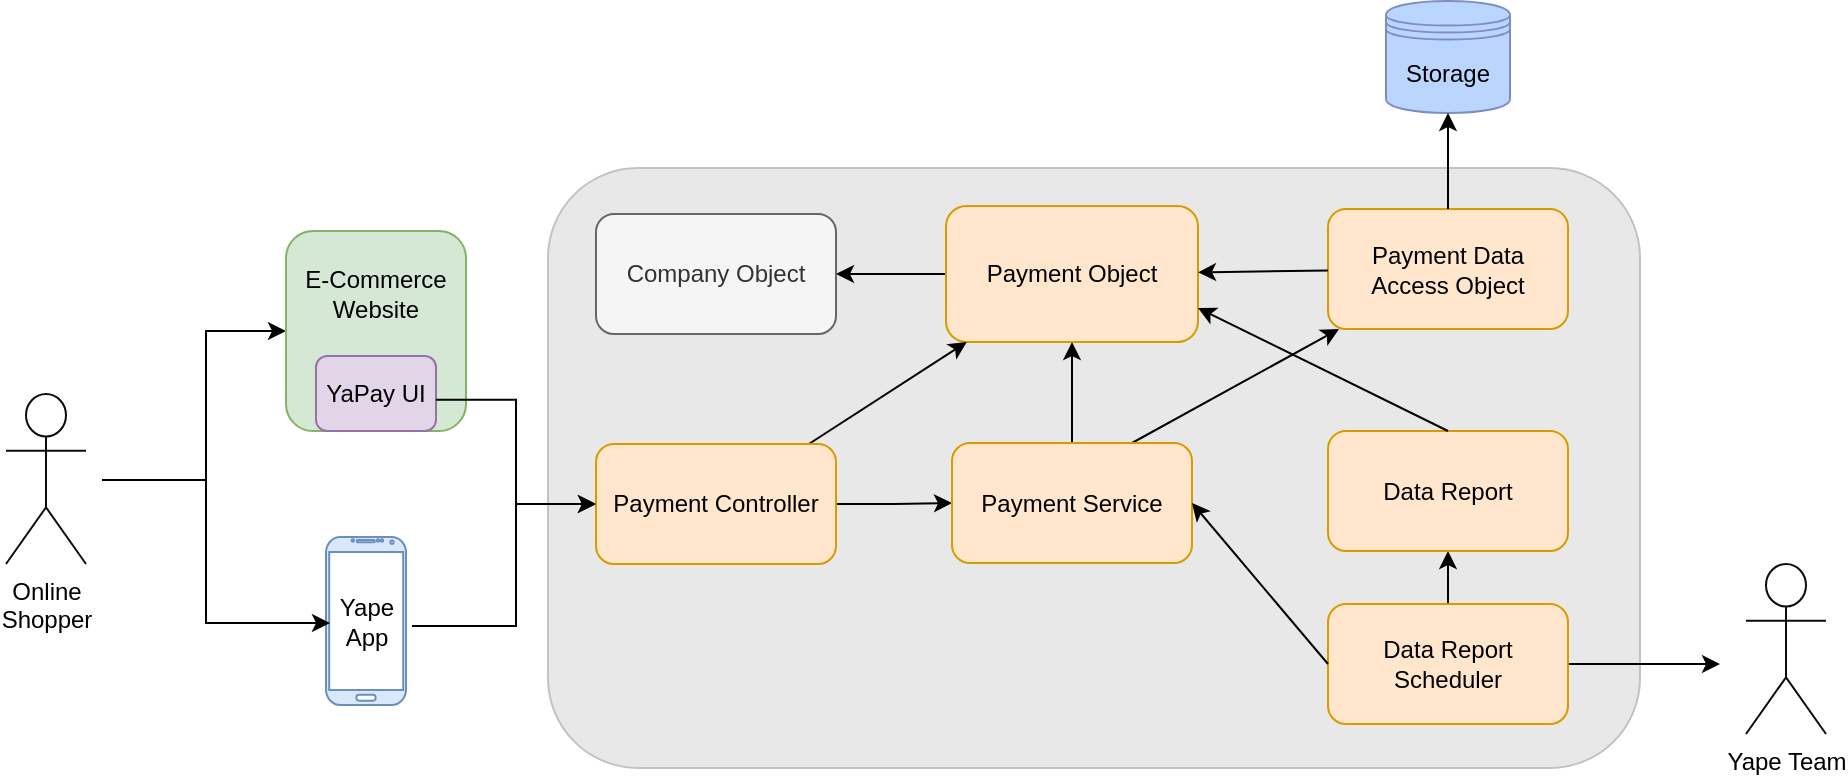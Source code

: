<mxfile version="10.8.8" type="google"><diagram id="ZppW810JwVDBbK-lf-8Z" name="Page-1"><mxGraphModel dx="1158" dy="1416" grid="0" gridSize="10" guides="1" tooltips="1" connect="1" arrows="1" fold="1" page="0" pageScale="1" pageWidth="850" pageHeight="1100" background="none" math="0" shadow="0"><root><mxCell id="0"/><mxCell id="1" parent="0"/><mxCell id="N9hlvei8zSY0XMKf6dVd-14" value="" style="rounded=1;whiteSpace=wrap;html=1;align=center;fillColor=#E8E8E8;strokeColor=#C2C2C2;movable=0;resizable=0;rotatable=0;deletable=0;editable=0;connectable=0;" parent="1" vertex="1"><mxGeometry x="352" y="-426" width="546" height="300" as="geometry"/></mxCell><mxCell id="QglSpWpQ6RqMKxgRxg98-41" style="edgeStyle=orthogonalEdgeStyle;rounded=0;orthogonalLoop=1;jettySize=auto;html=1;exitX=1;exitY=0.5;exitDx=0;exitDy=0;entryX=0;entryY=0.5;entryDx=0;entryDy=0;" parent="1" target="QglSpWpQ6RqMKxgRxg98-2" edge="1"><mxGeometry relative="1" as="geometry"><Array as="points"><mxPoint x="181" y="-270"/><mxPoint x="181" y="-344"/></Array><mxPoint x="129" y="-270" as="sourcePoint"/></mxGeometry></mxCell><mxCell id="QglSpWpQ6RqMKxgRxg98-20" value="" style="group" parent="1" vertex="1" connectable="0"><mxGeometry x="221" y="-394.5" width="90" height="100" as="geometry"/></mxCell><mxCell id="QglSpWpQ6RqMKxgRxg98-17" value="" style="group" parent="QglSpWpQ6RqMKxgRxg98-20" vertex="1" connectable="0"><mxGeometry width="90" height="100" as="geometry"/></mxCell><mxCell id="QglSpWpQ6RqMKxgRxg98-2" value="" style="rounded=1;whiteSpace=wrap;html=1;fillColor=#d5e8d4;strokeColor=#82b366;" parent="QglSpWpQ6RqMKxgRxg98-17" vertex="1"><mxGeometry width="90" height="100" as="geometry"/></mxCell><mxCell id="QglSpWpQ6RqMKxgRxg98-15" value="E-Commerce Website" style="text;html=1;strokeColor=none;fillColor=none;align=center;verticalAlign=middle;whiteSpace=wrap;rounded=0;" parent="QglSpWpQ6RqMKxgRxg98-17" vertex="1"><mxGeometry y="25.625" width="90" height="12.5" as="geometry"/></mxCell><mxCell id="QglSpWpQ6RqMKxgRxg98-18" value="" style="group" parent="QglSpWpQ6RqMKxgRxg98-20" vertex="1" connectable="0"><mxGeometry x="15.0" y="62.5" width="60.0" height="37.5" as="geometry"/></mxCell><mxCell id="QglSpWpQ6RqMKxgRxg98-4" value="" style="rounded=1;whiteSpace=wrap;html=1;fillColor=#e1d5e7;strokeColor=#9673a6;" parent="QglSpWpQ6RqMKxgRxg98-18" vertex="1"><mxGeometry width="60.0" height="37.5" as="geometry"/></mxCell><mxCell id="QglSpWpQ6RqMKxgRxg98-16" value="YaPay UI" style="text;html=1;strokeColor=none;fillColor=none;align=center;verticalAlign=middle;whiteSpace=wrap;rounded=0;" parent="QglSpWpQ6RqMKxgRxg98-18" vertex="1"><mxGeometry y="12.5" width="60.0" height="12.5" as="geometry"/></mxCell><mxCell id="QglSpWpQ6RqMKxgRxg98-30" value="Payment Data&#10;Access Object" style="group" parent="1" vertex="1" connectable="0"><mxGeometry x="742" y="-405.5" width="120" height="61" as="geometry"/></mxCell><mxCell id="QglSpWpQ6RqMKxgRxg98-31" value="Payment Data&lt;br&gt;Access Object&lt;br&gt;" style="rounded=1;whiteSpace=wrap;html=1;fillColor=#ffe6cc;strokeColor=#d79b00;" parent="QglSpWpQ6RqMKxgRxg98-30" vertex="1"><mxGeometry width="120" height="60" as="geometry"/></mxCell><mxCell id="nYbv1Ditz1Y0z4ijmlu_-14" value="" style="group" parent="1" vertex="1" connectable="0"><mxGeometry x="241" y="-241.5" width="55" height="84" as="geometry"/></mxCell><mxCell id="QglSpWpQ6RqMKxgRxg98-26" value="" style="group" parent="nYbv1Ditz1Y0z4ijmlu_-14" vertex="1" connectable="0"><mxGeometry width="55" height="84" as="geometry"/></mxCell><mxCell id="nYbv1Ditz1Y0z4ijmlu_-28" value="" style="group" parent="QglSpWpQ6RqMKxgRxg98-26" vertex="1" connectable="0"><mxGeometry width="40" height="84" as="geometry"/></mxCell><mxCell id="QglSpWpQ6RqMKxgRxg98-3" value="" style="verticalLabelPosition=bottom;verticalAlign=top;html=1;shadow=0;dashed=0;strokeWidth=1;shape=mxgraph.android.phone2;fillColor=#dae8fc;strokeColor=#6c8ebf;" parent="nYbv1Ditz1Y0z4ijmlu_-28" vertex="1"><mxGeometry width="40" height="84" as="geometry"/></mxCell><mxCell id="QglSpWpQ6RqMKxgRxg98-25" value="Yape&lt;br&gt;App&lt;br&gt;" style="text;html=1;strokeColor=none;fillColor=none;align=center;verticalAlign=middle;whiteSpace=wrap;rounded=0;" parent="nYbv1Ditz1Y0z4ijmlu_-28" vertex="1"><mxGeometry x="5.007" y="36" width="30.986" height="12" as="geometry"/></mxCell><mxCell id="nYbv1Ditz1Y0z4ijmlu_-22" value="" style="group" parent="1" vertex="1" connectable="0"><mxGeometry x="781" y="-503.5" width="52" height="50" as="geometry"/></mxCell><mxCell id="nYbv1Ditz1Y0z4ijmlu_-8" value="" style="group" parent="nYbv1Ditz1Y0z4ijmlu_-22" vertex="1" connectable="0"><mxGeometry width="52" height="50" as="geometry"/></mxCell><mxCell id="nYbv1Ditz1Y0z4ijmlu_-6" value="Storage" style="shape=datastore;whiteSpace=wrap;html=1;fillColor=#BAD6FF;strokeColor=#808DC2;" parent="nYbv1Ditz1Y0z4ijmlu_-8" vertex="1"><mxGeometry x="-10" y="-6" width="62" height="56" as="geometry"/></mxCell><mxCell id="nYbv1Ditz1Y0z4ijmlu_-24" style="edgeStyle=orthogonalEdgeStyle;rounded=0;orthogonalLoop=1;jettySize=auto;html=1;exitX=0.5;exitY=0;exitDx=0;exitDy=0;entryX=0.5;entryY=1;entryDx=0;entryDy=0;" parent="1" source="QglSpWpQ6RqMKxgRxg98-31" target="nYbv1Ditz1Y0z4ijmlu_-6" edge="1"><mxGeometry relative="1" as="geometry"><mxPoint x="643" y="-402.5" as="sourcePoint"/></mxGeometry></mxCell><mxCell id="nYbv1Ditz1Y0z4ijmlu_-26" value="" style="endArrow=classic;html=1;exitX=0.5;exitY=0;exitDx=0;exitDy=0;entryX=0.5;entryY=1;entryDx=0;entryDy=0;" parent="1" source="QglSpWpQ6RqMKxgRxg98-49" target="QglSpWpQ6RqMKxgRxg98-34" edge="1"><mxGeometry width="50" height="50" relative="1" as="geometry"><mxPoint x="483" y="-389.5" as="sourcePoint"/><mxPoint x="548" y="-459.5" as="targetPoint"/></mxGeometry></mxCell><mxCell id="nYbv1Ditz1Y0z4ijmlu_-27" value="" style="endArrow=classic;html=1;exitX=0.75;exitY=0;exitDx=0;exitDy=0;" parent="1" source="QglSpWpQ6RqMKxgRxg98-49" target="QglSpWpQ6RqMKxgRxg98-31" edge="1"><mxGeometry width="50" height="50" relative="1" as="geometry"><mxPoint x="472.5" y="33.5" as="sourcePoint"/><mxPoint x="650" y="-342.5" as="targetPoint"/></mxGeometry></mxCell><mxCell id="nYbv1Ditz1Y0z4ijmlu_-29" style="edgeStyle=orthogonalEdgeStyle;rounded=0;orthogonalLoop=1;jettySize=auto;html=1;exitX=1;exitY=0.5;exitDx=0;exitDy=0;entryX=0.05;entryY=0.512;entryDx=0;entryDy=0;entryPerimeter=0;" parent="1" target="QglSpWpQ6RqMKxgRxg98-3" edge="1"><mxGeometry relative="1" as="geometry"><Array as="points"><mxPoint x="181" y="-270"/><mxPoint x="181" y="-198"/></Array><mxPoint x="129" y="-270" as="sourcePoint"/></mxGeometry></mxCell><mxCell id="nYbv1Ditz1Y0z4ijmlu_-36" value="Yape Team" style="shape=umlActor;html=1;verticalLabelPosition=bottom;verticalAlign=top;align=center;strokeColor=#0D0D0D;fillColor=none;" parent="1" vertex="1"><mxGeometry x="951" y="-228" width="40" height="85" as="geometry"/></mxCell><mxCell id="-RpuNZgn_riJb0brTDt3-22" style="edgeStyle=orthogonalEdgeStyle;rounded=0;orthogonalLoop=1;jettySize=auto;html=1;exitX=1;exitY=0.75;exitDx=0;exitDy=0;entryX=0;entryY=0.5;entryDx=0;entryDy=0;" parent="1" source="QglSpWpQ6RqMKxgRxg98-16" target="N9hlvei8zSY0XMKf6dVd-2" edge="1"><mxGeometry relative="1" as="geometry"><mxPoint x="371" y="-258.5" as="targetPoint"/></mxGeometry></mxCell><mxCell id="o8__2XCRHTI0EfX84CGj-8" style="edgeStyle=orthogonalEdgeStyle;rounded=0;orthogonalLoop=1;jettySize=auto;html=1;exitX=0;exitY=0.5;exitDx=0;exitDy=0;entryX=1;entryY=0.5;entryDx=0;entryDy=0;" edge="1" parent="1" source="QglSpWpQ6RqMKxgRxg98-34" target="N9hlvei8zSY0XMKf6dVd-8"><mxGeometry relative="1" as="geometry"/></mxCell><mxCell id="QglSpWpQ6RqMKxgRxg98-34" value="Payment Object" style="rounded=1;whiteSpace=wrap;html=1;fillColor=#ffe6cc;strokeColor=#d79b00;" parent="1" vertex="1"><mxGeometry x="551" y="-407" width="126" height="68" as="geometry"/></mxCell><mxCell id="N9hlvei8zSY0XMKf6dVd-4" style="edgeStyle=orthogonalEdgeStyle;rounded=0;orthogonalLoop=1;jettySize=auto;html=1;exitX=1;exitY=0.5;exitDx=0;exitDy=0;entryX=0;entryY=0.5;entryDx=0;entryDy=0;" parent="1" source="N9hlvei8zSY0XMKf6dVd-2" target="QglSpWpQ6RqMKxgRxg98-49" edge="1"><mxGeometry relative="1" as="geometry"/></mxCell><mxCell id="N9hlvei8zSY0XMKf6dVd-10" style="rounded=0;orthogonalLoop=1;jettySize=auto;html=1;" parent="1" source="N9hlvei8zSY0XMKf6dVd-2" target="QglSpWpQ6RqMKxgRxg98-34" edge="1"><mxGeometry relative="1" as="geometry"/></mxCell><mxCell id="N9hlvei8zSY0XMKf6dVd-2" value="&lt;span&gt;Payment Controller&lt;/span&gt;" style="rounded=1;whiteSpace=wrap;html=1;fillColor=#ffe6cc;strokeColor=#d79b00;" parent="1" vertex="1"><mxGeometry x="376" y="-288" width="120" height="60" as="geometry"/></mxCell><mxCell id="N9hlvei8zSY0XMKf6dVd-3" style="edgeStyle=orthogonalEdgeStyle;rounded=0;orthogonalLoop=1;jettySize=auto;html=1;entryX=0;entryY=0.5;entryDx=0;entryDy=0;" parent="1" target="N9hlvei8zSY0XMKf6dVd-2" edge="1"><mxGeometry relative="1" as="geometry"><mxPoint x="284" y="-197" as="sourcePoint"/><Array as="points"><mxPoint x="284" y="-197"/><mxPoint x="336" y="-197"/><mxPoint x="336" y="-258"/></Array></mxGeometry></mxCell><mxCell id="N9hlvei8zSY0XMKf6dVd-6" style="edgeStyle=orthogonalEdgeStyle;rounded=0;orthogonalLoop=1;jettySize=auto;html=1;exitX=1;exitY=0.5;exitDx=0;exitDy=0;" parent="1" source="o8__2XCRHTI0EfX84CGj-1" edge="1"><mxGeometry relative="1" as="geometry"><mxPoint x="938" y="-178" as="targetPoint"/><mxPoint x="872" y="-258" as="sourcePoint"/></mxGeometry></mxCell><mxCell id="N9hlvei8zSY0XMKf6dVd-8" value="&lt;span&gt;Company Object&lt;/span&gt;" style="rounded=1;whiteSpace=wrap;html=1;fillColor=#f5f5f5;strokeColor=#666666;fontColor=#333333;" parent="1" vertex="1"><mxGeometry x="376" y="-403" width="120" height="60" as="geometry"/></mxCell><mxCell id="QglSpWpQ6RqMKxgRxg98-49" value="&lt;span&gt;Payment Service&lt;/span&gt;" style="rounded=1;whiteSpace=wrap;html=1;fillColor=#ffe6cc;strokeColor=#d79b00;" parent="1" vertex="1"><mxGeometry x="554" y="-288.5" width="120" height="60" as="geometry"/></mxCell><mxCell id="N9hlvei8zSY0XMKf6dVd-11" style="edgeStyle=none;rounded=0;orthogonalLoop=1;jettySize=auto;html=1;" parent="1" source="QglSpWpQ6RqMKxgRxg98-31" target="QglSpWpQ6RqMKxgRxg98-34" edge="1"><mxGeometry relative="1" as="geometry"/></mxCell><mxCell id="N9hlvei8zSY0XMKf6dVd-15" value="Online&lt;br&gt;Shopper&lt;br&gt;" style="shape=umlActor;html=1;verticalLabelPosition=bottom;verticalAlign=top;align=center;strokeColor=#0D0D0D;fillColor=none;" parent="1" vertex="1"><mxGeometry x="81" y="-313" width="40" height="85" as="geometry"/></mxCell><mxCell id="o8__2XCRHTI0EfX84CGj-10" style="edgeStyle=orthogonalEdgeStyle;rounded=0;orthogonalLoop=1;jettySize=auto;html=1;exitX=0.5;exitY=0;exitDx=0;exitDy=0;entryX=0.5;entryY=1;entryDx=0;entryDy=0;" edge="1" parent="1" source="o8__2XCRHTI0EfX84CGj-1" target="o8__2XCRHTI0EfX84CGj-5"><mxGeometry relative="1" as="geometry"/></mxCell><mxCell id="o8__2XCRHTI0EfX84CGj-1" value="&lt;span&gt;Data Report Scheduler&lt;/span&gt;" style="rounded=1;whiteSpace=wrap;html=1;fillColor=#ffe6cc;strokeColor=#d79b00;" vertex="1" parent="1"><mxGeometry x="742" y="-208" width="120" height="60" as="geometry"/></mxCell><mxCell id="o8__2XCRHTI0EfX84CGj-5" value="&lt;span&gt;Data Report&lt;/span&gt;" style="rounded=1;whiteSpace=wrap;html=1;fillColor=#ffe6cc;strokeColor=#d79b00;" vertex="1" parent="1"><mxGeometry x="742" y="-294.5" width="120" height="60" as="geometry"/></mxCell><mxCell id="o8__2XCRHTI0EfX84CGj-9" value="" style="endArrow=classic;html=1;exitX=0;exitY=0.5;exitDx=0;exitDy=0;entryX=1;entryY=0.5;entryDx=0;entryDy=0;" edge="1" parent="1" source="o8__2XCRHTI0EfX84CGj-1" target="QglSpWpQ6RqMKxgRxg98-49"><mxGeometry width="50" height="50" relative="1" as="geometry"><mxPoint x="654" y="-278" as="sourcePoint"/><mxPoint x="757.829" y="-335.5" as="targetPoint"/></mxGeometry></mxCell><mxCell id="o8__2XCRHTI0EfX84CGj-11" value="" style="endArrow=classic;html=1;exitX=0.5;exitY=0;exitDx=0;exitDy=0;entryX=1;entryY=0.75;entryDx=0;entryDy=0;" edge="1" parent="1" source="o8__2XCRHTI0EfX84CGj-5" target="QglSpWpQ6RqMKxgRxg98-34"><mxGeometry width="50" height="50" relative="1" as="geometry"><mxPoint x="752" y="-168" as="sourcePoint"/><mxPoint x="741" y="-312" as="targetPoint"/></mxGeometry></mxCell></root></mxGraphModel></diagram></mxfile>
